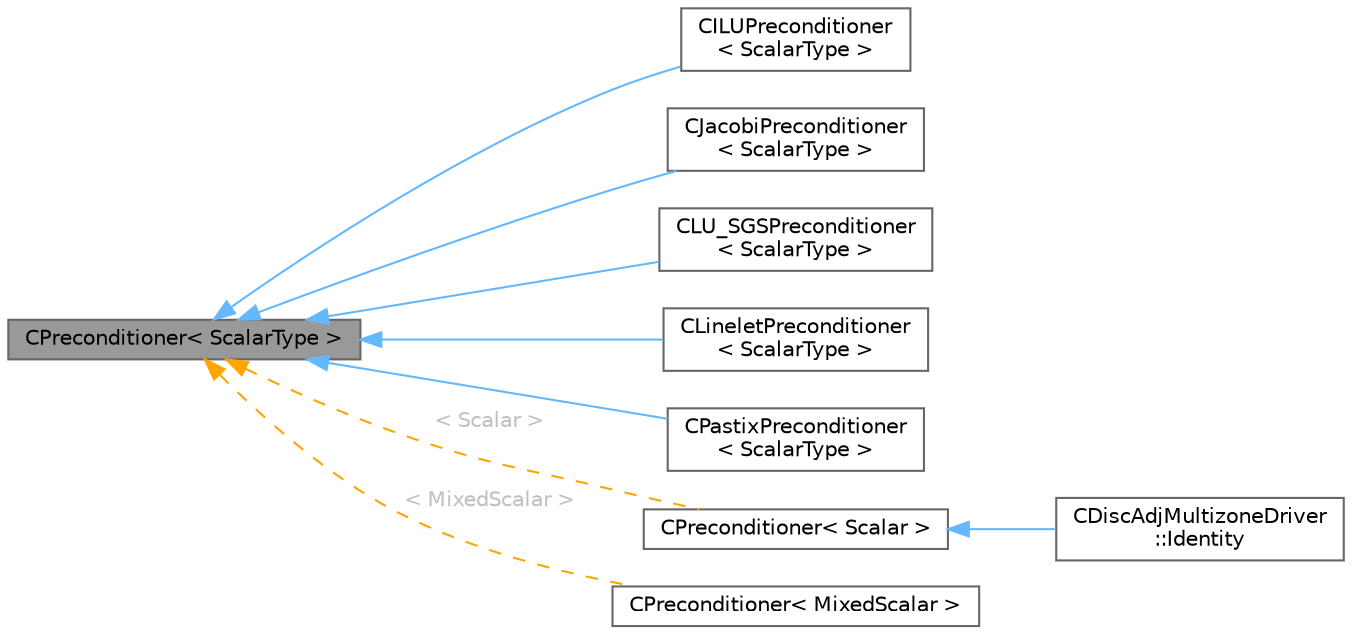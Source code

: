 digraph "CPreconditioner&lt; ScalarType &gt;"
{
 // LATEX_PDF_SIZE
  bgcolor="transparent";
  edge [fontname=Helvetica,fontsize=10,labelfontname=Helvetica,labelfontsize=10];
  node [fontname=Helvetica,fontsize=10,shape=box,height=0.2,width=0.4];
  rankdir="LR";
  Node1 [id="Node000001",label="CPreconditioner\< ScalarType \>",height=0.2,width=0.4,color="gray40", fillcolor="grey60", style="filled", fontcolor="black",tooltip="Abstract base class for defining a preconditioning operation."];
  Node1 -> Node2 [id="edge1_Node000001_Node000002",dir="back",color="steelblue1",style="solid",tooltip=" "];
  Node2 [id="Node000002",label="CILUPreconditioner\l\< ScalarType \>",height=0.2,width=0.4,color="gray40", fillcolor="white", style="filled",URL="$classCILUPreconditioner.html",tooltip="Specialization of preconditioner that uses CSysMatrix class."];
  Node1 -> Node3 [id="edge2_Node000001_Node000003",dir="back",color="steelblue1",style="solid",tooltip=" "];
  Node3 [id="Node000003",label="CJacobiPreconditioner\l\< ScalarType \>",height=0.2,width=0.4,color="gray40", fillcolor="white", style="filled",URL="$classCJacobiPreconditioner.html",tooltip="Specialization of preconditioner that uses CSysMatrix class."];
  Node1 -> Node4 [id="edge3_Node000001_Node000004",dir="back",color="steelblue1",style="solid",tooltip=" "];
  Node4 [id="Node000004",label="CLU_SGSPreconditioner\l\< ScalarType \>",height=0.2,width=0.4,color="gray40", fillcolor="white", style="filled",URL="$classCLU__SGSPreconditioner.html",tooltip="Specialization of preconditioner that uses CSysMatrix class."];
  Node1 -> Node5 [id="edge4_Node000001_Node000005",dir="back",color="steelblue1",style="solid",tooltip=" "];
  Node5 [id="Node000005",label="CLineletPreconditioner\l\< ScalarType \>",height=0.2,width=0.4,color="gray40", fillcolor="white", style="filled",URL="$classCLineletPreconditioner.html",tooltip="Specialization of preconditioner that uses CSysMatrix class."];
  Node1 -> Node6 [id="edge5_Node000001_Node000006",dir="back",color="steelblue1",style="solid",tooltip=" "];
  Node6 [id="Node000006",label="CPastixPreconditioner\l\< ScalarType \>",height=0.2,width=0.4,color="gray40", fillcolor="white", style="filled",URL="$classCPastixPreconditioner.html",tooltip="Specialization of preconditioner that uses PaStiX to factorize a CSysMatrix."];
  Node1 -> Node7 [id="edge6_Node000001_Node000007",dir="back",color="orange",style="dashed",tooltip=" ",label=" \< Scalar \>",fontcolor="grey" ];
  Node7 [id="Node000007",label="CPreconditioner\< Scalar \>",height=0.2,width=0.4,color="gray40", fillcolor="white", style="filled",URL="$classCPreconditioner.html",tooltip=" "];
  Node7 -> Node8 [id="edge7_Node000007_Node000008",dir="back",color="steelblue1",style="solid",tooltip=" "];
  Node8 [id="Node000008",label="CDiscAdjMultizoneDriver\l::Identity",height=0.2,width=0.4,color="gray40", fillcolor="white", style="filled",URL="$classCDiscAdjMultizoneDriver_1_1Identity.html",tooltip=" "];
  Node1 -> Node9 [id="edge8_Node000001_Node000009",dir="back",color="orange",style="dashed",tooltip=" ",label=" \< MixedScalar \>",fontcolor="grey" ];
  Node9 [id="Node000009",label="CPreconditioner\< MixedScalar \>",height=0.2,width=0.4,color="gray40", fillcolor="white", style="filled",URL="$classCPreconditioner.html",tooltip=" "];
}
